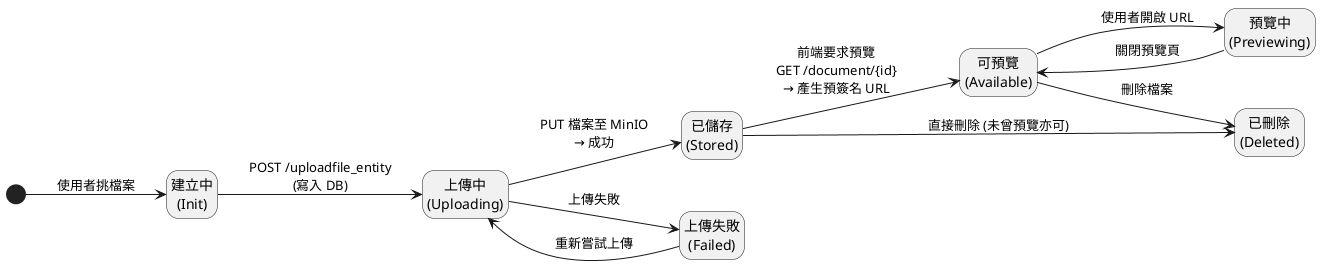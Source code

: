 @startuml

left to right direction
hide empty description

[*] --> Init : 使用者挑檔案
state "建立中\n(Init)" as Init <<inprogress>>

Init --> Uploading : POST /uploadfile_entity\n(寫入 DB)
state "上傳中\n(Uploading)" as Uploading <<inprogress>>

Uploading --> Stored : PUT 檔案至 MinIO\n→ 成功
Uploading --> Failed : 上傳失敗
state "上傳失敗\n(Failed)" as Failed <<error>>
Failed --> Uploading : 重新嘗試上傳

state "已儲存\n(Stored)" as Stored <<stored>>

Stored --> Available : 前端要求預覽\nGET /document/{id}\n→ 產生預簽名 URL
state "可預覽\n(Available)" as Available <<ready>>

Available --> Previewing : 使用者開啟 URL
state "預覽中\n(Previewing)" as Previewing <<preview>>
Previewing --> Available : 關閉預覽頁

Available --> Deleted : 刪除檔案
Stored --> Deleted    : 直接刪除 (未曾預覽亦可)
state "已刪除\n(Deleted)" as Deleted <<terminal>>
@enduml
